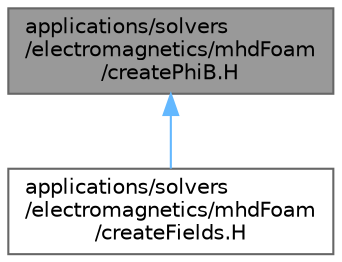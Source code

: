 digraph "applications/solvers/electromagnetics/mhdFoam/createPhiB.H"
{
 // LATEX_PDF_SIZE
  bgcolor="transparent";
  edge [fontname=Helvetica,fontsize=10,labelfontname=Helvetica,labelfontsize=10];
  node [fontname=Helvetica,fontsize=10,shape=box,height=0.2,width=0.4];
  Node1 [id="Node000001",label="applications/solvers\l/electromagnetics/mhdFoam\l/createPhiB.H",height=0.2,width=0.4,color="gray40", fillcolor="grey60", style="filled", fontcolor="black",tooltip=" "];
  Node1 -> Node2 [id="edge1_Node000001_Node000002",dir="back",color="steelblue1",style="solid",tooltip=" "];
  Node2 [id="Node000002",label="applications/solvers\l/electromagnetics/mhdFoam\l/createFields.H",height=0.2,width=0.4,color="grey40", fillcolor="white", style="filled",URL="$solvers_2electromagnetics_2mhdFoam_2createFields_8H.html",tooltip=" "];
}
